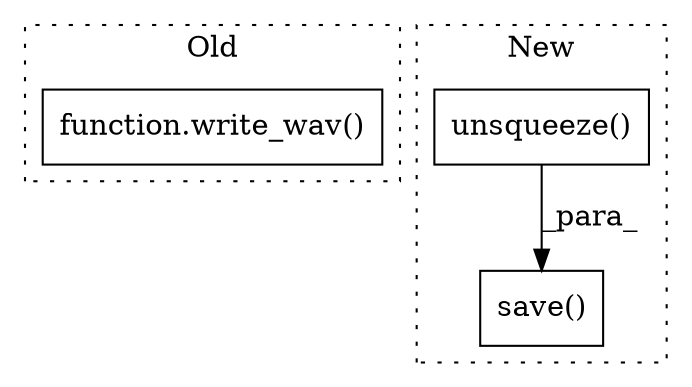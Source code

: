 digraph G {
subgraph cluster0 {
1 [label="function.write_wav()" a="75" s="2367,2386" l="10,23" shape="box"];
label = "Old";
style="dotted";
}
subgraph cluster1 {
2 [label="unsqueeze()" a="75" s="2409" l="24" shape="box"];
3 [label="save()" a="75" s="2382,2433" l="16,17" shape="box"];
label = "New";
style="dotted";
}
2 -> 3 [label="_para_"];
}
